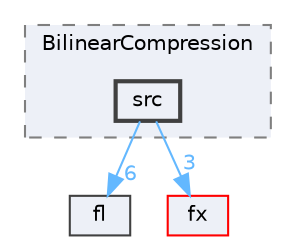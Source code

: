 digraph "/home/runner/work/FastLED/FastLED/examples/BilinearCompression/src"
{
 // INTERACTIVE_SVG=YES
 // LATEX_PDF_SIZE
  bgcolor="transparent";
  edge [fontname=Helvetica,fontsize=10,labelfontname=Helvetica,labelfontsize=10];
  node [fontname=Helvetica,fontsize=10,shape=box,height=0.2,width=0.4];
  compound=true
  subgraph clusterdir_0c53b031131b51ab79944bb15407f73b {
    graph [ bgcolor="#edf0f7", pencolor="grey50", label="BilinearCompression", fontname=Helvetica,fontsize=10 style="filled,dashed", URL="dir_0c53b031131b51ab79944bb15407f73b.html",tooltip=""]
  dir_8182b9f2d05065476f0fc61d97331474 [label="src", fillcolor="#edf0f7", color="grey25", style="filled,bold", URL="dir_8182b9f2d05065476f0fc61d97331474.html",tooltip=""];
  }
  dir_4d1829fa9bd13d7db71e765b2707b248 [label="fl", fillcolor="#edf0f7", color="grey25", style="filled", URL="dir_4d1829fa9bd13d7db71e765b2707b248.html",tooltip=""];
  dir_acbb946b833f21b16ec30aa21c4c3a72 [label="fx", fillcolor="#edf0f7", color="red", style="filled", URL="dir_acbb946b833f21b16ec30aa21c4c3a72.html",tooltip=""];
  dir_8182b9f2d05065476f0fc61d97331474->dir_4d1829fa9bd13d7db71e765b2707b248 [headlabel="6", labeldistance=1.5 headhref="dir_000082_000033.html" href="dir_000082_000033.html" color="steelblue1" fontcolor="steelblue1"];
  dir_8182b9f2d05065476f0fc61d97331474->dir_acbb946b833f21b16ec30aa21c4c3a72 [headlabel="3", labeldistance=1.5 headhref="dir_000082_000036.html" href="dir_000082_000036.html" color="steelblue1" fontcolor="steelblue1"];
}
